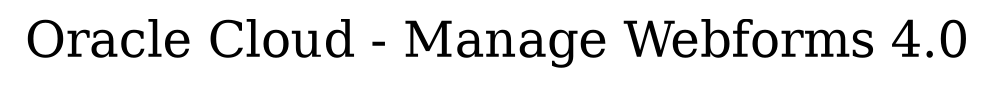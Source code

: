 digraph LexiconGraph {
graph[label="Oracle Cloud - Manage Webforms 4.0", fontsize=24]
splines=true
}
